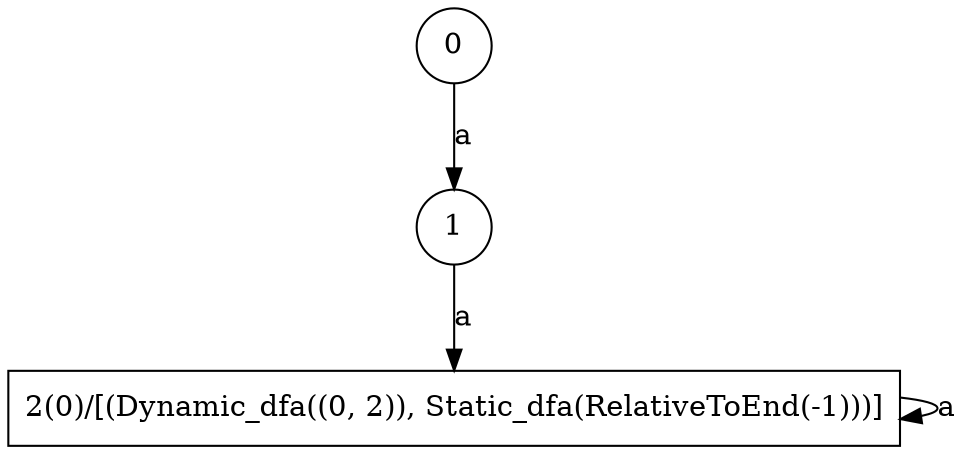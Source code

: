 digraph a_star_capture {	0 -> 1[label="a"]
	1 -> 2[label="a"]
	2 -> 2[label="a"]0[shape=circle,label=0]
1[shape=circle,label=1]
2[shape=box,label="2(0)/[(Dynamic_dfa((0, 2)), Static_dfa(RelativeToEnd(-1)))]"]}
